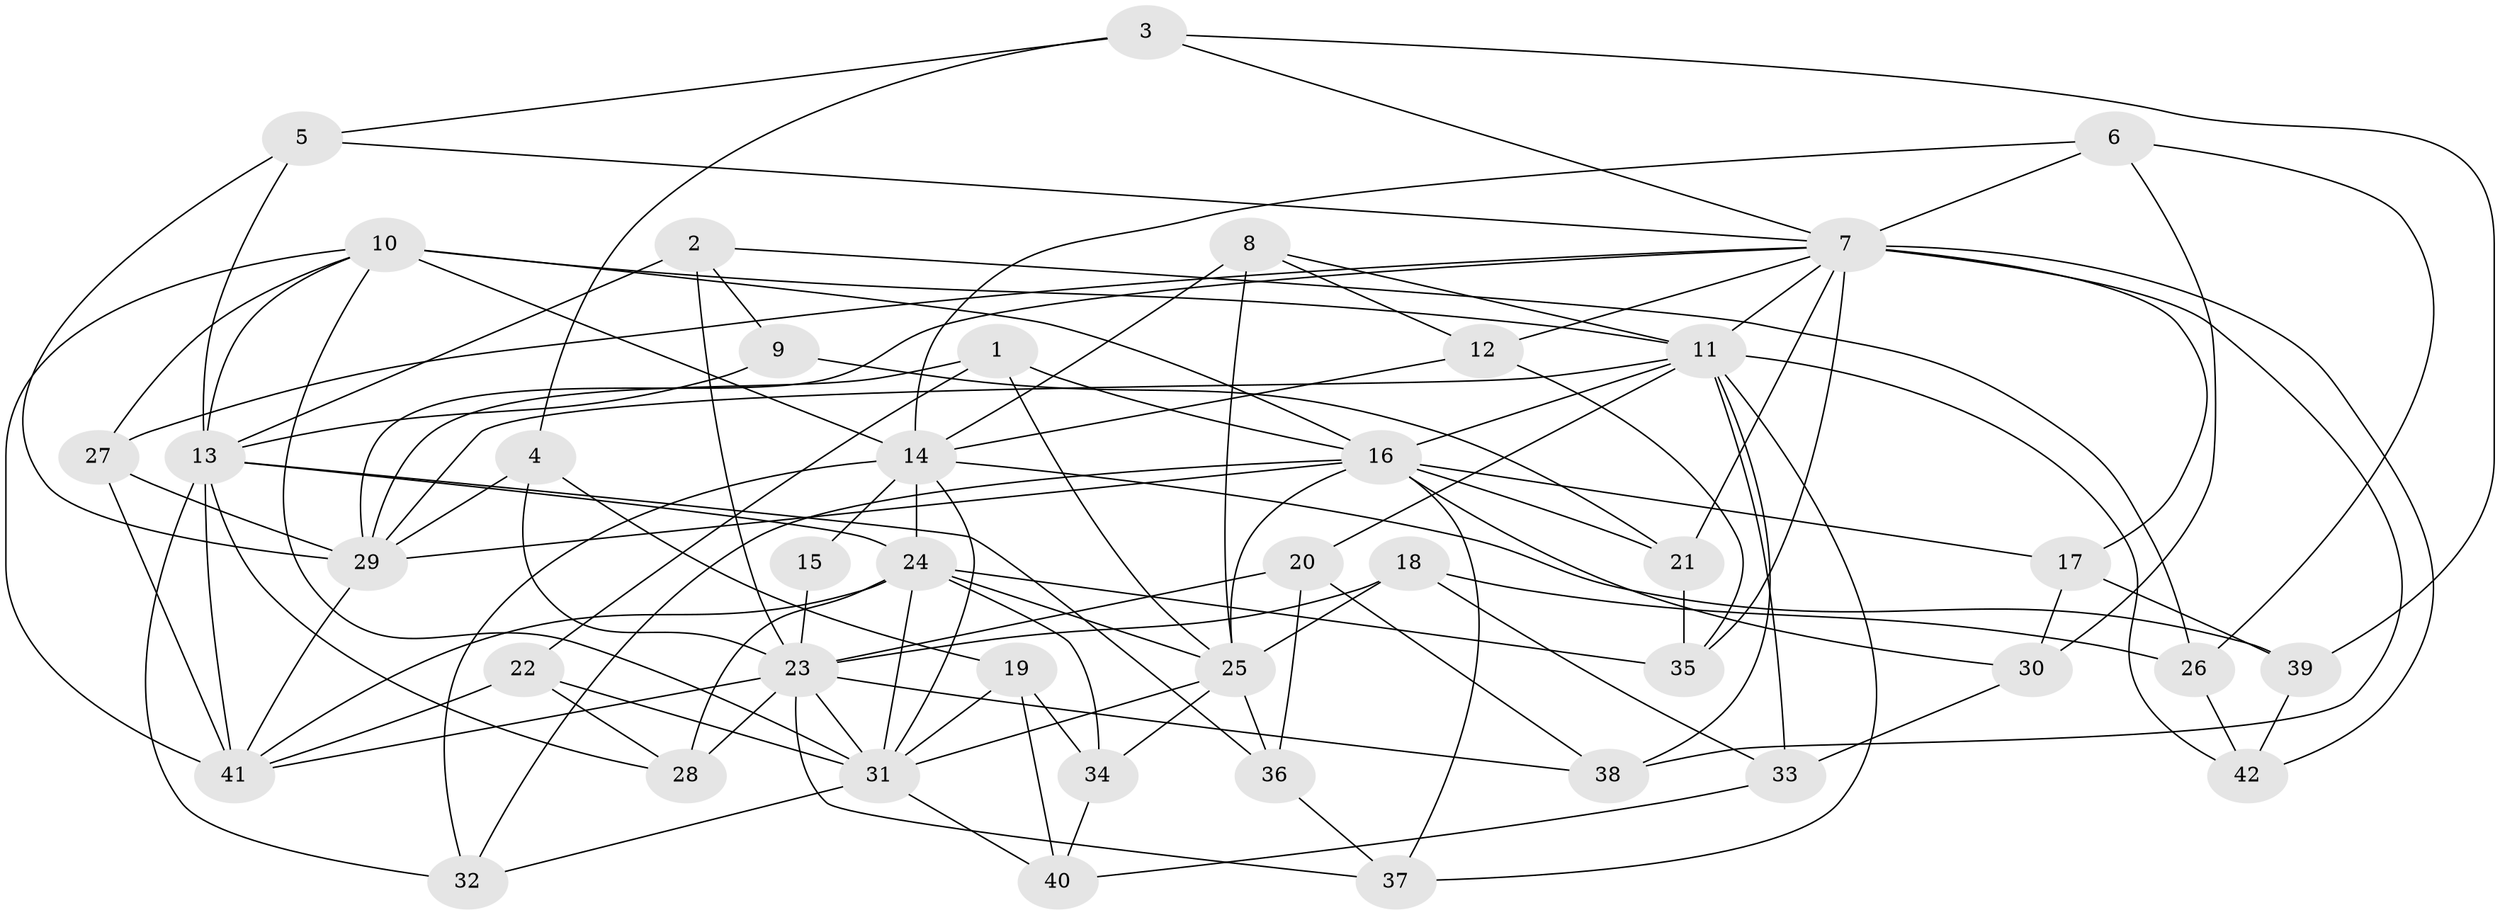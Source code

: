 // original degree distribution, {4: 1.0}
// Generated by graph-tools (version 1.1) at 2025/37/03/09/25 02:37:48]
// undirected, 42 vertices, 112 edges
graph export_dot {
graph [start="1"]
  node [color=gray90,style=filled];
  1;
  2;
  3;
  4;
  5;
  6;
  7;
  8;
  9;
  10;
  11;
  12;
  13;
  14;
  15;
  16;
  17;
  18;
  19;
  20;
  21;
  22;
  23;
  24;
  25;
  26;
  27;
  28;
  29;
  30;
  31;
  32;
  33;
  34;
  35;
  36;
  37;
  38;
  39;
  40;
  41;
  42;
  1 -- 16 [weight=1.0];
  1 -- 22 [weight=1.0];
  1 -- 25 [weight=1.0];
  1 -- 29 [weight=1.0];
  2 -- 9 [weight=1.0];
  2 -- 13 [weight=1.0];
  2 -- 23 [weight=1.0];
  2 -- 26 [weight=1.0];
  3 -- 4 [weight=1.0];
  3 -- 5 [weight=1.0];
  3 -- 7 [weight=1.0];
  3 -- 39 [weight=1.0];
  4 -- 19 [weight=1.0];
  4 -- 23 [weight=1.0];
  4 -- 29 [weight=1.0];
  5 -- 7 [weight=1.0];
  5 -- 13 [weight=1.0];
  5 -- 29 [weight=1.0];
  6 -- 7 [weight=1.0];
  6 -- 14 [weight=1.0];
  6 -- 26 [weight=1.0];
  6 -- 30 [weight=1.0];
  7 -- 11 [weight=1.0];
  7 -- 12 [weight=1.0];
  7 -- 17 [weight=1.0];
  7 -- 21 [weight=1.0];
  7 -- 27 [weight=1.0];
  7 -- 29 [weight=1.0];
  7 -- 35 [weight=1.0];
  7 -- 38 [weight=1.0];
  7 -- 42 [weight=1.0];
  8 -- 11 [weight=1.0];
  8 -- 12 [weight=1.0];
  8 -- 14 [weight=1.0];
  8 -- 25 [weight=1.0];
  9 -- 13 [weight=2.0];
  9 -- 21 [weight=1.0];
  10 -- 11 [weight=3.0];
  10 -- 13 [weight=1.0];
  10 -- 14 [weight=1.0];
  10 -- 16 [weight=1.0];
  10 -- 27 [weight=1.0];
  10 -- 31 [weight=1.0];
  10 -- 41 [weight=2.0];
  11 -- 16 [weight=1.0];
  11 -- 20 [weight=1.0];
  11 -- 29 [weight=1.0];
  11 -- 33 [weight=1.0];
  11 -- 37 [weight=1.0];
  11 -- 38 [weight=1.0];
  11 -- 42 [weight=1.0];
  12 -- 14 [weight=1.0];
  12 -- 35 [weight=1.0];
  13 -- 24 [weight=1.0];
  13 -- 28 [weight=1.0];
  13 -- 32 [weight=1.0];
  13 -- 36 [weight=1.0];
  13 -- 41 [weight=1.0];
  14 -- 15 [weight=1.0];
  14 -- 24 [weight=2.0];
  14 -- 31 [weight=1.0];
  14 -- 32 [weight=1.0];
  14 -- 39 [weight=1.0];
  15 -- 23 [weight=3.0];
  16 -- 17 [weight=1.0];
  16 -- 21 [weight=1.0];
  16 -- 25 [weight=1.0];
  16 -- 29 [weight=1.0];
  16 -- 30 [weight=1.0];
  16 -- 32 [weight=1.0];
  16 -- 37 [weight=1.0];
  17 -- 30 [weight=1.0];
  17 -- 39 [weight=1.0];
  18 -- 23 [weight=1.0];
  18 -- 25 [weight=1.0];
  18 -- 26 [weight=1.0];
  18 -- 33 [weight=1.0];
  19 -- 31 [weight=1.0];
  19 -- 34 [weight=1.0];
  19 -- 40 [weight=1.0];
  20 -- 23 [weight=1.0];
  20 -- 36 [weight=1.0];
  20 -- 38 [weight=1.0];
  21 -- 35 [weight=1.0];
  22 -- 28 [weight=1.0];
  22 -- 31 [weight=1.0];
  22 -- 41 [weight=1.0];
  23 -- 28 [weight=1.0];
  23 -- 31 [weight=1.0];
  23 -- 37 [weight=1.0];
  23 -- 38 [weight=1.0];
  23 -- 41 [weight=1.0];
  24 -- 25 [weight=2.0];
  24 -- 28 [weight=1.0];
  24 -- 31 [weight=3.0];
  24 -- 34 [weight=1.0];
  24 -- 35 [weight=1.0];
  24 -- 41 [weight=1.0];
  25 -- 31 [weight=2.0];
  25 -- 34 [weight=1.0];
  25 -- 36 [weight=1.0];
  26 -- 42 [weight=1.0];
  27 -- 29 [weight=1.0];
  27 -- 41 [weight=1.0];
  29 -- 41 [weight=1.0];
  30 -- 33 [weight=1.0];
  31 -- 32 [weight=1.0];
  31 -- 40 [weight=1.0];
  33 -- 40 [weight=1.0];
  34 -- 40 [weight=1.0];
  36 -- 37 [weight=1.0];
  39 -- 42 [weight=1.0];
}
